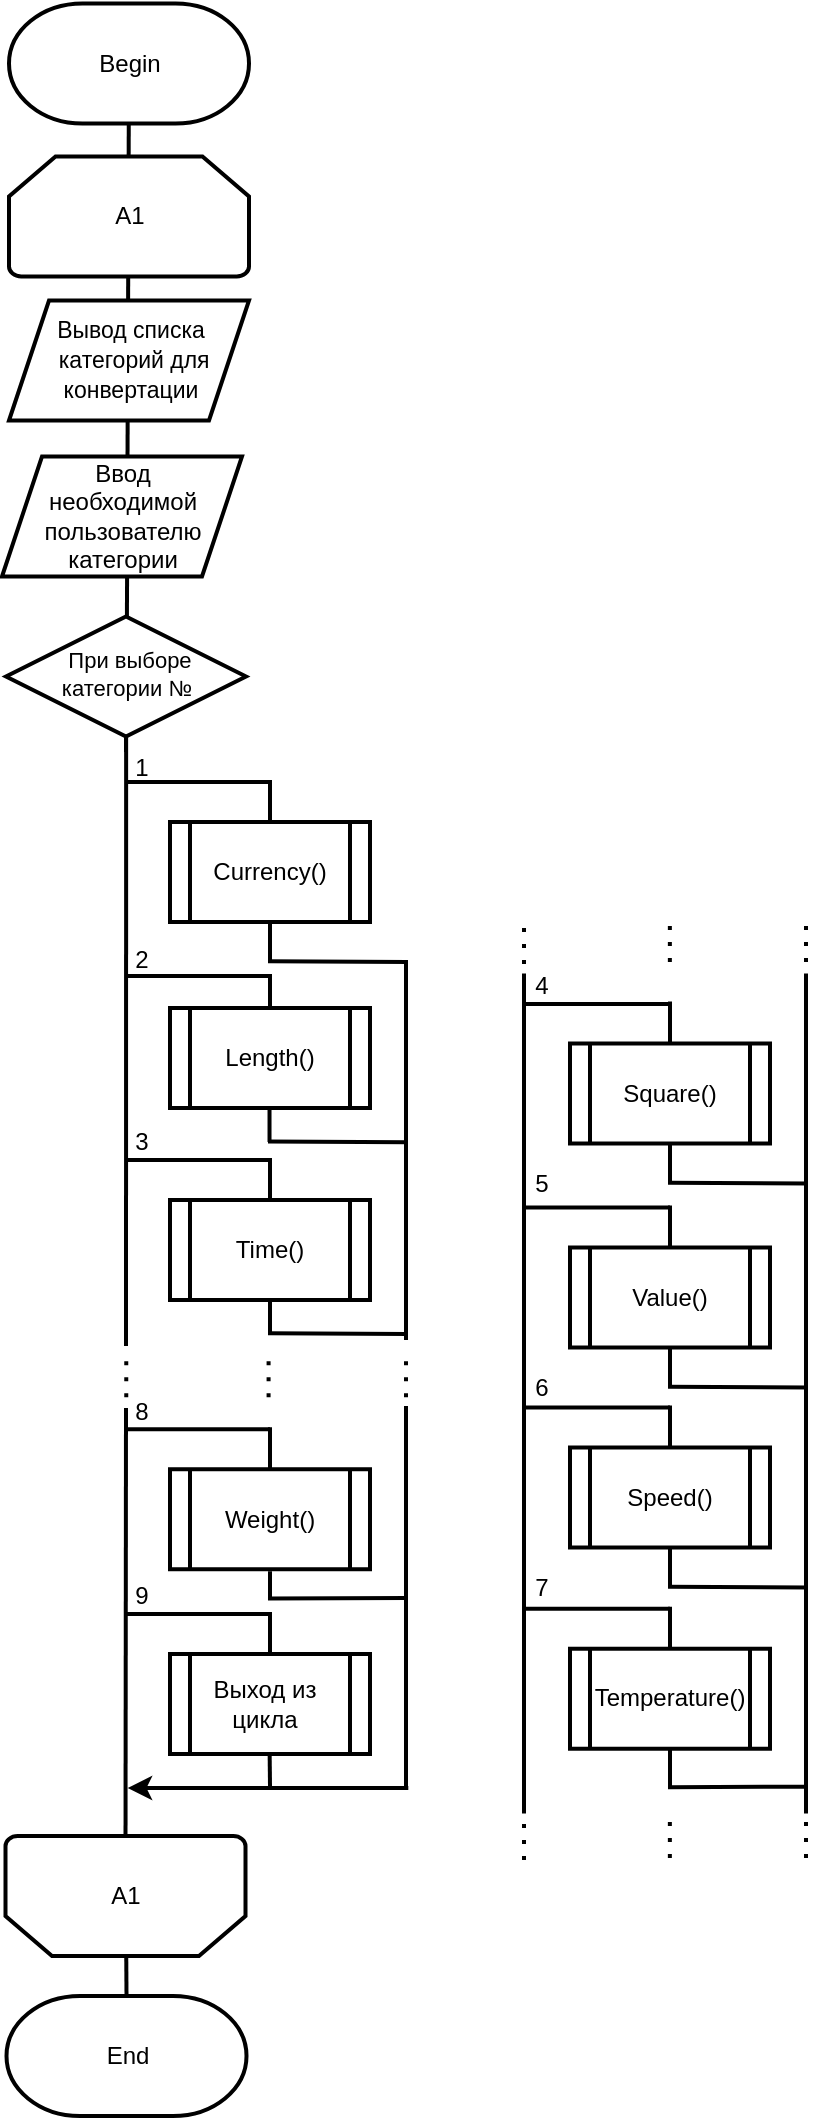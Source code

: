 <mxfile version="15.3.8" type="device"><diagram id="wy78CDU4dseW4tPN3h1v" name="Страница 1"><mxGraphModel dx="1707" dy="2156" grid="1" gridSize="10" guides="1" tooltips="1" connect="1" arrows="1" fold="1" page="1" pageScale="1" pageWidth="827" pageHeight="1169" math="0" shadow="0"><root><mxCell id="0"/><mxCell id="1" parent="0"/><mxCell id="8fwgpn9vTBOaPNOkdutv-55" value="" style="endArrow=none;html=1;strokeWidth=2;exitX=0.5;exitY=1;exitDx=0;exitDy=0;" edge="1" parent="1"><mxGeometry width="50" height="50" relative="1" as="geometry"><mxPoint x="204" y="-476" as="sourcePoint"/><mxPoint x="204" y="-456" as="targetPoint"/></mxGeometry></mxCell><mxCell id="8fwgpn9vTBOaPNOkdutv-122" value="" style="endArrow=none;html=1;fontSize=11;strokeWidth=2;exitX=0.5;exitY=0;exitDx=0;exitDy=0;exitPerimeter=0;entryX=0.5;entryY=1;entryDx=0;entryDy=0;entryPerimeter=0;" edge="1" parent="1" source="8fwgpn9vTBOaPNOkdutv-111" target="8fwgpn9vTBOaPNOkdutv-108"><mxGeometry width="50" height="50" relative="1" as="geometry"><mxPoint x="141.75" y="-195" as="sourcePoint"/><mxPoint x="132.75" y="-210" as="targetPoint"/></mxGeometry></mxCell><mxCell id="8fwgpn9vTBOaPNOkdutv-100" value="" style="endArrow=none;html=1;strokeWidth=2;exitX=0.5;exitY=1;exitDx=0;exitDy=0;" edge="1" parent="1"><mxGeometry width="50" height="50" relative="1" as="geometry"><mxPoint x="203.76" y="-572" as="sourcePoint"/><mxPoint x="203.76" y="-552" as="targetPoint"/></mxGeometry></mxCell><mxCell id="8fwgpn9vTBOaPNOkdutv-98" value="" style="endArrow=none;html=1;strokeWidth=2;" edge="1" parent="1"><mxGeometry width="50" height="50" relative="1" as="geometry"><mxPoint x="204" y="-324" as="sourcePoint"/><mxPoint x="204" y="-337.38" as="targetPoint"/></mxGeometry></mxCell><mxCell id="8fwgpn9vTBOaPNOkdutv-97" value="" style="endArrow=classic;html=1;fontSize=11;strokeWidth=2;" edge="1" parent="1"><mxGeometry width="50" height="50" relative="1" as="geometry"><mxPoint x="273.15" y="-229" as="sourcePoint"/><mxPoint x="132.852" y="-229" as="targetPoint"/></mxGeometry></mxCell><mxCell id="gOnu2BisPi2V8TZvXxsk-10" value="" style="endArrow=none;html=1;strokeWidth=2;startArrow=none;exitX=0.502;exitY=0.983;exitDx=0;exitDy=0;exitPerimeter=0;" parent="1" edge="1" target="gOnu2BisPi2V8TZvXxsk-19" source="8fwgpn9vTBOaPNOkdutv-5"><mxGeometry width="50" height="50" relative="1" as="geometry"><mxPoint x="134" y="-731.25" as="sourcePoint"/><mxPoint x="132" y="-1124.75" as="targetPoint"/></mxGeometry></mxCell><mxCell id="gOnu2BisPi2V8TZvXxsk-19" value="" style="strokeWidth=2;html=1;shape=mxgraph.flowchart.terminator;whiteSpace=wrap;" parent="1" vertex="1"><mxGeometry x="73.5" y="-1121.25" width="120" height="60" as="geometry"/></mxCell><mxCell id="gOnu2BisPi2V8TZvXxsk-25" value="Begin" style="text;html=1;strokeColor=none;fillColor=none;align=center;verticalAlign=middle;whiteSpace=wrap;rounded=0;" parent="1" vertex="1"><mxGeometry x="114" y="-1101.25" width="40" height="20" as="geometry"/></mxCell><mxCell id="KE0fhgbNI6wF5JelYYND-1" value="" style="shape=parallelogram;perimeter=parallelogramPerimeter;whiteSpace=wrap;html=1;fixedSize=1;strokeWidth=2;" parent="1" vertex="1"><mxGeometry x="73.5" y="-972.75" width="120" height="60" as="geometry"/></mxCell><mxCell id="gOnu2BisPi2V8TZvXxsk-22" value="&lt;font style=&quot;font-size: 11.5px&quot;&gt;Вывод списка&lt;br&gt;&amp;nbsp;категорий для конвертации&lt;br&gt;&lt;/font&gt;" style="text;html=1;strokeColor=none;fillColor=none;align=center;verticalAlign=middle;whiteSpace=wrap;rounded=0;strokeWidth=2;" parent="1" vertex="1"><mxGeometry x="81.5" y="-952.75" width="104.5" height="20" as="geometry"/></mxCell><mxCell id="-c5ur8BTVbU362-wR8l0-9" style="edgeStyle=orthogonalEdgeStyle;rounded=0;orthogonalLoop=1;jettySize=auto;html=1;exitX=0.5;exitY=1;exitDx=0;exitDy=0;entryX=0.5;entryY=1;entryDx=0;entryDy=0;" parent="1" edge="1"><mxGeometry relative="1" as="geometry"><mxPoint x="328" y="-551.32" as="targetPoint"/><mxPoint x="328" y="-551.32" as="sourcePoint"/></mxGeometry></mxCell><mxCell id="8fwgpn9vTBOaPNOkdutv-1" value="" style="strokeWidth=2;html=1;shape=mxgraph.flowchart.loop_limit;whiteSpace=wrap;" vertex="1" parent="1"><mxGeometry x="73.5" y="-1044.75" width="120" height="60" as="geometry"/></mxCell><mxCell id="8fwgpn9vTBOaPNOkdutv-2" value="A1&lt;br&gt;" style="text;html=1;strokeColor=none;fillColor=none;align=center;verticalAlign=middle;whiteSpace=wrap;rounded=0;" vertex="1" parent="1"><mxGeometry x="113.5" y="-1024.75" width="40" height="20" as="geometry"/></mxCell><mxCell id="8fwgpn9vTBOaPNOkdutv-3" value="" style="shape=parallelogram;perimeter=parallelogramPerimeter;whiteSpace=wrap;html=1;fixedSize=1;strokeWidth=2;" vertex="1" parent="1"><mxGeometry x="70" y="-894.75" width="120" height="60" as="geometry"/></mxCell><mxCell id="8fwgpn9vTBOaPNOkdutv-4" value="Ввод необходимой пользователю категории" style="text;html=1;strokeColor=none;fillColor=none;align=center;verticalAlign=middle;whiteSpace=wrap;rounded=0;" vertex="1" parent="1"><mxGeometry x="77.75" y="-894.75" width="104.5" height="60" as="geometry"/></mxCell><mxCell id="8fwgpn9vTBOaPNOkdutv-5" value="" style="rhombus;whiteSpace=wrap;html=1;strokeWidth=2;" vertex="1" parent="1"><mxGeometry x="72" y="-814.75" width="120" height="60" as="geometry"/></mxCell><mxCell id="8fwgpn9vTBOaPNOkdutv-8" value="При выборе категории №&amp;nbsp;" style="text;html=1;strokeColor=none;fillColor=none;align=center;verticalAlign=middle;whiteSpace=wrap;rounded=0;fontSize=11;" vertex="1" parent="1"><mxGeometry x="94" y="-795.75" width="80" height="20" as="geometry"/></mxCell><mxCell id="8fwgpn9vTBOaPNOkdutv-11" value="" style="endArrow=none;html=1;strokeWidth=2;startArrow=none;" edge="1" parent="1"><mxGeometry width="50" height="50" relative="1" as="geometry"><mxPoint x="272" y="-420" as="sourcePoint"/><mxPoint x="272" y="-230" as="targetPoint"/></mxGeometry></mxCell><mxCell id="8fwgpn9vTBOaPNOkdutv-14" value="" style="endArrow=none;html=1;strokeWidth=2;entryX=0;entryY=1;entryDx=0;entryDy=0;" edge="1" parent="1"><mxGeometry width="50" height="50" relative="1" as="geometry"><mxPoint x="204" y="-732" as="sourcePoint"/><mxPoint x="132" y="-732" as="targetPoint"/></mxGeometry></mxCell><mxCell id="8fwgpn9vTBOaPNOkdutv-19" value="" style="endArrow=none;html=1;strokeWidth=2;" edge="1" parent="1"><mxGeometry width="50" height="50" relative="1" as="geometry"><mxPoint x="204" y="-703" as="sourcePoint"/><mxPoint x="204" y="-733" as="targetPoint"/></mxGeometry></mxCell><mxCell id="8fwgpn9vTBOaPNOkdutv-21" value="" style="shape=process;whiteSpace=wrap;html=1;backgroundOutline=1;strokeWidth=2;direction=east;" vertex="1" parent="1"><mxGeometry x="154" y="-712" width="100" height="50" as="geometry"/></mxCell><mxCell id="8fwgpn9vTBOaPNOkdutv-22" style="edgeStyle=orthogonalEdgeStyle;rounded=0;orthogonalLoop=1;jettySize=auto;html=1;exitX=0.5;exitY=1;exitDx=0;exitDy=0;strokeWidth=2;" edge="1" parent="1" source="8fwgpn9vTBOaPNOkdutv-8" target="8fwgpn9vTBOaPNOkdutv-8"><mxGeometry relative="1" as="geometry"/></mxCell><mxCell id="8fwgpn9vTBOaPNOkdutv-23" value="" style="endArrow=none;html=1;strokeWidth=2;exitX=0.5;exitY=1;exitDx=0;exitDy=0;exitPerimeter=0;" edge="1" parent="1"><mxGeometry width="50" height="50" relative="1" as="geometry"><mxPoint x="131.75" y="-194" as="sourcePoint"/><mxPoint x="132" y="-419" as="targetPoint"/></mxGeometry></mxCell><mxCell id="8fwgpn9vTBOaPNOkdutv-30" value="1" style="text;html=1;strokeColor=none;fillColor=none;align=center;verticalAlign=middle;whiteSpace=wrap;rounded=0;direction=east;" vertex="1" parent="1"><mxGeometry x="120" y="-749" width="40" height="20" as="geometry"/></mxCell><mxCell id="8fwgpn9vTBOaPNOkdutv-33" value="Currency()" style="text;html=1;strokeColor=none;fillColor=none;align=center;verticalAlign=middle;whiteSpace=wrap;rounded=0;direction=east;" vertex="1" parent="1"><mxGeometry x="184" y="-697" width="40" height="20" as="geometry"/></mxCell><mxCell id="8fwgpn9vTBOaPNOkdutv-41" value="" style="endArrow=none;html=1;strokeWidth=2;entryX=0;entryY=1;entryDx=0;entryDy=0;" edge="1" parent="1"><mxGeometry width="50" height="50" relative="1" as="geometry"><mxPoint x="204" y="-635.0" as="sourcePoint"/><mxPoint x="132" y="-635.0" as="targetPoint"/></mxGeometry></mxCell><mxCell id="8fwgpn9vTBOaPNOkdutv-42" value="" style="endArrow=none;html=1;strokeWidth=2;" edge="1" parent="1"><mxGeometry width="50" height="50" relative="1" as="geometry"><mxPoint x="204" y="-606" as="sourcePoint"/><mxPoint x="204" y="-636" as="targetPoint"/></mxGeometry></mxCell><mxCell id="8fwgpn9vTBOaPNOkdutv-43" value="" style="shape=process;whiteSpace=wrap;html=1;backgroundOutline=1;strokeWidth=2;direction=east;" vertex="1" parent="1"><mxGeometry x="154" y="-619" width="100" height="50" as="geometry"/></mxCell><mxCell id="8fwgpn9vTBOaPNOkdutv-44" value="2" style="text;html=1;strokeColor=none;fillColor=none;align=center;verticalAlign=middle;whiteSpace=wrap;rounded=0;direction=east;" vertex="1" parent="1"><mxGeometry x="120" y="-653" width="40" height="20" as="geometry"/></mxCell><mxCell id="8fwgpn9vTBOaPNOkdutv-45" value="Length()" style="text;html=1;strokeColor=none;fillColor=none;align=center;verticalAlign=middle;whiteSpace=wrap;rounded=0;direction=east;" vertex="1" parent="1"><mxGeometry x="184" y="-604" width="40" height="20" as="geometry"/></mxCell><mxCell id="8fwgpn9vTBOaPNOkdutv-46" value="" style="endArrow=none;html=1;strokeWidth=2;entryX=0;entryY=1;entryDx=0;entryDy=0;" edge="1" parent="1"><mxGeometry width="50" height="50" relative="1" as="geometry"><mxPoint x="273" y="-642" as="sourcePoint"/><mxPoint x="203" y="-642.42" as="targetPoint"/></mxGeometry></mxCell><mxCell id="8fwgpn9vTBOaPNOkdutv-47" value="" style="endArrow=none;html=1;strokeWidth=2;exitX=0.5;exitY=1;exitDx=0;exitDy=0;" edge="1" parent="1" source="8fwgpn9vTBOaPNOkdutv-21"><mxGeometry width="50" height="50" relative="1" as="geometry"><mxPoint x="214" y="-594" as="sourcePoint"/><mxPoint x="204" y="-642" as="targetPoint"/></mxGeometry></mxCell><mxCell id="8fwgpn9vTBOaPNOkdutv-48" value="" style="endArrow=none;html=1;strokeWidth=2;entryX=0;entryY=1;entryDx=0;entryDy=0;" edge="1" parent="1"><mxGeometry width="50" height="50" relative="1" as="geometry"><mxPoint x="204" y="-543" as="sourcePoint"/><mxPoint x="132" y="-543" as="targetPoint"/></mxGeometry></mxCell><mxCell id="8fwgpn9vTBOaPNOkdutv-49" value="" style="endArrow=none;html=1;strokeWidth=2;" edge="1" parent="1"><mxGeometry width="50" height="50" relative="1" as="geometry"><mxPoint x="204" y="-514" as="sourcePoint"/><mxPoint x="204" y="-544" as="targetPoint"/></mxGeometry></mxCell><mxCell id="8fwgpn9vTBOaPNOkdutv-50" value="" style="shape=process;whiteSpace=wrap;html=1;backgroundOutline=1;strokeWidth=2;direction=east;" vertex="1" parent="1"><mxGeometry x="154" y="-523" width="100" height="50" as="geometry"/></mxCell><mxCell id="8fwgpn9vTBOaPNOkdutv-51" value="3" style="text;html=1;strokeColor=none;fillColor=none;align=center;verticalAlign=middle;whiteSpace=wrap;rounded=0;direction=east;" vertex="1" parent="1"><mxGeometry x="120" y="-562" width="40" height="20" as="geometry"/></mxCell><mxCell id="8fwgpn9vTBOaPNOkdutv-52" value="Time()" style="text;html=1;strokeColor=none;fillColor=none;align=center;verticalAlign=middle;whiteSpace=wrap;rounded=0;direction=east;" vertex="1" parent="1"><mxGeometry x="184" y="-508" width="40" height="20" as="geometry"/></mxCell><mxCell id="8fwgpn9vTBOaPNOkdutv-53" value="4" style="text;html=1;strokeColor=none;fillColor=none;align=center;verticalAlign=middle;whiteSpace=wrap;rounded=0;direction=east;" vertex="1" parent="1"><mxGeometry x="320" y="-640" width="40" height="20" as="geometry"/></mxCell><mxCell id="8fwgpn9vTBOaPNOkdutv-54" value="" style="endArrow=none;html=1;strokeWidth=2;entryX=0;entryY=1;entryDx=0;entryDy=0;" edge="1" parent="1"><mxGeometry width="50" height="50" relative="1" as="geometry"><mxPoint x="273" y="-456" as="sourcePoint"/><mxPoint x="203.0" y="-456.42" as="targetPoint"/></mxGeometry></mxCell><mxCell id="8fwgpn9vTBOaPNOkdutv-56" value="" style="endArrow=none;html=1;strokeWidth=2;entryX=0;entryY=1;entryDx=0;entryDy=0;" edge="1" parent="1"><mxGeometry width="50" height="50" relative="1" as="geometry"><mxPoint x="404" y="-621" as="sourcePoint"/><mxPoint x="332" y="-621" as="targetPoint"/></mxGeometry></mxCell><mxCell id="8fwgpn9vTBOaPNOkdutv-57" value="" style="endArrow=none;html=1;strokeWidth=2;" edge="1" parent="1"><mxGeometry width="50" height="50" relative="1" as="geometry"><mxPoint x="404" y="-592.25" as="sourcePoint"/><mxPoint x="404" y="-622.25" as="targetPoint"/></mxGeometry></mxCell><mxCell id="8fwgpn9vTBOaPNOkdutv-58" value="" style="shape=process;whiteSpace=wrap;html=1;backgroundOutline=1;strokeWidth=2;direction=east;" vertex="1" parent="1"><mxGeometry x="354" y="-601.25" width="100" height="50" as="geometry"/></mxCell><mxCell id="8fwgpn9vTBOaPNOkdutv-60" value="Square()" style="text;html=1;strokeColor=none;fillColor=none;align=center;verticalAlign=middle;whiteSpace=wrap;rounded=0;direction=east;" vertex="1" parent="1"><mxGeometry x="384" y="-586.25" width="40" height="20" as="geometry"/></mxCell><mxCell id="8fwgpn9vTBOaPNOkdutv-61" value="5" style="text;html=1;strokeColor=none;fillColor=none;align=center;verticalAlign=middle;whiteSpace=wrap;rounded=0;direction=east;" vertex="1" parent="1"><mxGeometry x="320" y="-541.25" width="40" height="20" as="geometry"/></mxCell><mxCell id="8fwgpn9vTBOaPNOkdutv-62" value="" style="endArrow=none;html=1;strokeWidth=2;entryX=0;entryY=1;entryDx=0;entryDy=0;" edge="1" parent="1"><mxGeometry width="50" height="50" relative="1" as="geometry"><mxPoint x="473" y="-531.25" as="sourcePoint"/><mxPoint x="403.0" y="-531.67" as="targetPoint"/></mxGeometry></mxCell><mxCell id="8fwgpn9vTBOaPNOkdutv-63" value="" style="endArrow=none;html=1;strokeWidth=2;exitX=0.5;exitY=1;exitDx=0;exitDy=0;" edge="1" parent="1" source="8fwgpn9vTBOaPNOkdutv-58"><mxGeometry width="50" height="50" relative="1" as="geometry"><mxPoint x="414" y="-483.25" as="sourcePoint"/><mxPoint x="404" y="-531.25" as="targetPoint"/></mxGeometry></mxCell><mxCell id="8fwgpn9vTBOaPNOkdutv-64" value="" style="endArrow=none;html=1;strokeWidth=2;entryX=0;entryY=1;entryDx=0;entryDy=0;" edge="1" parent="1"><mxGeometry width="50" height="50" relative="1" as="geometry"><mxPoint x="404" y="-519.25" as="sourcePoint"/><mxPoint x="332" y="-519.25" as="targetPoint"/></mxGeometry></mxCell><mxCell id="8fwgpn9vTBOaPNOkdutv-65" value="" style="endArrow=none;html=1;strokeWidth=2;" edge="1" parent="1"><mxGeometry width="50" height="50" relative="1" as="geometry"><mxPoint x="404" y="-490.25" as="sourcePoint"/><mxPoint x="404" y="-520.25" as="targetPoint"/></mxGeometry></mxCell><mxCell id="8fwgpn9vTBOaPNOkdutv-66" value="" style="shape=process;whiteSpace=wrap;html=1;backgroundOutline=1;strokeWidth=2;direction=east;" vertex="1" parent="1"><mxGeometry x="354" y="-499.25" width="100" height="50" as="geometry"/></mxCell><mxCell id="8fwgpn9vTBOaPNOkdutv-68" value="Value()" style="text;html=1;strokeColor=none;fillColor=none;align=center;verticalAlign=middle;whiteSpace=wrap;rounded=0;direction=east;" vertex="1" parent="1"><mxGeometry x="384" y="-484.25" width="40" height="20" as="geometry"/></mxCell><mxCell id="8fwgpn9vTBOaPNOkdutv-69" value="6" style="text;html=1;strokeColor=none;fillColor=none;align=center;verticalAlign=middle;whiteSpace=wrap;rounded=0;direction=east;" vertex="1" parent="1"><mxGeometry x="320" y="-439.25" width="40" height="20" as="geometry"/></mxCell><mxCell id="8fwgpn9vTBOaPNOkdutv-70" value="" style="endArrow=none;html=1;strokeWidth=2;entryX=0;entryY=1;entryDx=0;entryDy=0;" edge="1" parent="1"><mxGeometry width="50" height="50" relative="1" as="geometry"><mxPoint x="473" y="-429.25" as="sourcePoint"/><mxPoint x="403.0" y="-429.67" as="targetPoint"/></mxGeometry></mxCell><mxCell id="8fwgpn9vTBOaPNOkdutv-71" value="" style="endArrow=none;html=1;strokeWidth=2;exitX=0.5;exitY=1;exitDx=0;exitDy=0;" edge="1" parent="1" source="8fwgpn9vTBOaPNOkdutv-66"><mxGeometry width="50" height="50" relative="1" as="geometry"><mxPoint x="414" y="-381.25" as="sourcePoint"/><mxPoint x="404" y="-429.25" as="targetPoint"/></mxGeometry></mxCell><mxCell id="8fwgpn9vTBOaPNOkdutv-72" value="" style="endArrow=none;html=1;strokeWidth=2;entryX=0;entryY=1;entryDx=0;entryDy=0;" edge="1" parent="1"><mxGeometry width="50" height="50" relative="1" as="geometry"><mxPoint x="404" y="-419.25" as="sourcePoint"/><mxPoint x="332" y="-419.25" as="targetPoint"/></mxGeometry></mxCell><mxCell id="8fwgpn9vTBOaPNOkdutv-73" value="" style="endArrow=none;html=1;strokeWidth=2;" edge="1" parent="1"><mxGeometry width="50" height="50" relative="1" as="geometry"><mxPoint x="404" y="-390.25" as="sourcePoint"/><mxPoint x="404" y="-420.25" as="targetPoint"/></mxGeometry></mxCell><mxCell id="8fwgpn9vTBOaPNOkdutv-74" value="" style="shape=process;whiteSpace=wrap;html=1;backgroundOutline=1;strokeWidth=2;direction=east;" vertex="1" parent="1"><mxGeometry x="354" y="-399.25" width="100" height="50" as="geometry"/></mxCell><mxCell id="8fwgpn9vTBOaPNOkdutv-76" value="Speed()" style="text;html=1;strokeColor=none;fillColor=none;align=center;verticalAlign=middle;whiteSpace=wrap;rounded=0;direction=east;" vertex="1" parent="1"><mxGeometry x="384" y="-384.25" width="40" height="20" as="geometry"/></mxCell><mxCell id="8fwgpn9vTBOaPNOkdutv-77" value="7" style="text;html=1;strokeColor=none;fillColor=none;align=center;verticalAlign=middle;whiteSpace=wrap;rounded=0;direction=east;" vertex="1" parent="1"><mxGeometry x="320" y="-339.25" width="40" height="20" as="geometry"/></mxCell><mxCell id="8fwgpn9vTBOaPNOkdutv-78" value="" style="endArrow=none;html=1;strokeWidth=2;entryX=0;entryY=1;entryDx=0;entryDy=0;" edge="1" parent="1"><mxGeometry width="50" height="50" relative="1" as="geometry"><mxPoint x="473" y="-329.25" as="sourcePoint"/><mxPoint x="403.0" y="-329.67" as="targetPoint"/></mxGeometry></mxCell><mxCell id="8fwgpn9vTBOaPNOkdutv-79" value="" style="endArrow=none;html=1;strokeWidth=2;exitX=0.5;exitY=1;exitDx=0;exitDy=0;" edge="1" parent="1" source="8fwgpn9vTBOaPNOkdutv-74"><mxGeometry width="50" height="50" relative="1" as="geometry"><mxPoint x="414" y="-281.25" as="sourcePoint"/><mxPoint x="404" y="-329.25" as="targetPoint"/></mxGeometry></mxCell><mxCell id="8fwgpn9vTBOaPNOkdutv-80" value="" style="endArrow=none;html=1;strokeWidth=2;entryX=0;entryY=1;entryDx=0;entryDy=0;" edge="1" parent="1"><mxGeometry width="50" height="50" relative="1" as="geometry"><mxPoint x="404" y="-318.63" as="sourcePoint"/><mxPoint x="332" y="-318.63" as="targetPoint"/></mxGeometry></mxCell><mxCell id="8fwgpn9vTBOaPNOkdutv-81" value="" style="endArrow=none;html=1;strokeWidth=2;" edge="1" parent="1"><mxGeometry width="50" height="50" relative="1" as="geometry"><mxPoint x="404" y="-289.63" as="sourcePoint"/><mxPoint x="404" y="-319.63" as="targetPoint"/></mxGeometry></mxCell><mxCell id="8fwgpn9vTBOaPNOkdutv-82" value="" style="shape=process;whiteSpace=wrap;html=1;backgroundOutline=1;strokeWidth=2;direction=east;" vertex="1" parent="1"><mxGeometry x="354" y="-298.63" width="100" height="50" as="geometry"/></mxCell><mxCell id="8fwgpn9vTBOaPNOkdutv-84" value="Temperature()" style="text;html=1;strokeColor=none;fillColor=none;align=center;verticalAlign=middle;whiteSpace=wrap;rounded=0;direction=east;" vertex="1" parent="1"><mxGeometry x="384" y="-283.63" width="40" height="20" as="geometry"/></mxCell><mxCell id="8fwgpn9vTBOaPNOkdutv-85" value="8" style="text;html=1;strokeColor=none;fillColor=none;align=center;verticalAlign=middle;whiteSpace=wrap;rounded=0;direction=east;" vertex="1" parent="1"><mxGeometry x="120" y="-427.38" width="40" height="20" as="geometry"/></mxCell><mxCell id="8fwgpn9vTBOaPNOkdutv-86" value="" style="endArrow=none;html=1;strokeWidth=2;entryX=0;entryY=1;entryDx=0;entryDy=0;" edge="1" parent="1"><mxGeometry width="50" height="50" relative="1" as="geometry"><mxPoint x="473" y="-229.63" as="sourcePoint"/><mxPoint x="403.0" y="-229.43" as="targetPoint"/></mxGeometry></mxCell><mxCell id="8fwgpn9vTBOaPNOkdutv-87" value="" style="endArrow=none;html=1;strokeWidth=2;exitX=0.5;exitY=1;exitDx=0;exitDy=0;" edge="1" parent="1" source="8fwgpn9vTBOaPNOkdutv-82"><mxGeometry width="50" height="50" relative="1" as="geometry"><mxPoint x="414" y="-180.63" as="sourcePoint"/><mxPoint x="404" y="-228.63" as="targetPoint"/></mxGeometry></mxCell><mxCell id="8fwgpn9vTBOaPNOkdutv-88" value="" style="endArrow=none;html=1;strokeWidth=2;entryX=0;entryY=1;entryDx=0;entryDy=0;" edge="1" parent="1"><mxGeometry width="50" height="50" relative="1" as="geometry"><mxPoint x="204" y="-408.38" as="sourcePoint"/><mxPoint x="132" y="-408.38" as="targetPoint"/></mxGeometry></mxCell><mxCell id="8fwgpn9vTBOaPNOkdutv-89" value="" style="endArrow=none;html=1;strokeWidth=2;" edge="1" parent="1"><mxGeometry width="50" height="50" relative="1" as="geometry"><mxPoint x="204" y="-379.38" as="sourcePoint"/><mxPoint x="204" y="-409.38" as="targetPoint"/></mxGeometry></mxCell><mxCell id="8fwgpn9vTBOaPNOkdutv-90" value="" style="shape=process;whiteSpace=wrap;html=1;backgroundOutline=1;strokeWidth=2;direction=east;" vertex="1" parent="1"><mxGeometry x="154" y="-388.38" width="100" height="50" as="geometry"/></mxCell><mxCell id="8fwgpn9vTBOaPNOkdutv-92" value="Weight()" style="text;html=1;strokeColor=none;fillColor=none;align=center;verticalAlign=middle;whiteSpace=wrap;rounded=0;direction=east;" vertex="1" parent="1"><mxGeometry x="184" y="-373.38" width="40" height="20" as="geometry"/></mxCell><mxCell id="8fwgpn9vTBOaPNOkdutv-99" value="" style="endArrow=none;html=1;strokeWidth=2;entryX=0;entryY=1;entryDx=0;entryDy=0;" edge="1" parent="1"><mxGeometry width="50" height="50" relative="1" as="geometry"><mxPoint x="273" y="-551.82" as="sourcePoint"/><mxPoint x="203" y="-552.24" as="targetPoint"/></mxGeometry></mxCell><mxCell id="8fwgpn9vTBOaPNOkdutv-101" value="" style="endArrow=none;html=1;strokeWidth=2;" edge="1" parent="1"><mxGeometry width="50" height="50" relative="1" as="geometry"><mxPoint x="204" y="-230" as="sourcePoint"/><mxPoint x="203.71" y="-256.31" as="targetPoint"/></mxGeometry></mxCell><mxCell id="8fwgpn9vTBOaPNOkdutv-102" value="" style="endArrow=none;html=1;strokeWidth=2;entryX=0;entryY=1;entryDx=0;entryDy=0;" edge="1" parent="1"><mxGeometry width="50" height="50" relative="1" as="geometry"><mxPoint x="204" y="-316.0" as="sourcePoint"/><mxPoint x="132" y="-316.0" as="targetPoint"/></mxGeometry></mxCell><mxCell id="8fwgpn9vTBOaPNOkdutv-103" value="" style="endArrow=none;html=1;strokeWidth=2;" edge="1" parent="1"><mxGeometry width="50" height="50" relative="1" as="geometry"><mxPoint x="204" y="-287.0" as="sourcePoint"/><mxPoint x="204" y="-317.0" as="targetPoint"/></mxGeometry></mxCell><mxCell id="8fwgpn9vTBOaPNOkdutv-104" value="" style="shape=process;whiteSpace=wrap;html=1;backgroundOutline=1;strokeWidth=2;direction=east;" vertex="1" parent="1"><mxGeometry x="154" y="-296" width="100" height="50" as="geometry"/></mxCell><mxCell id="8fwgpn9vTBOaPNOkdutv-105" value="Выход из цикла" style="text;html=1;strokeColor=none;fillColor=none;align=center;verticalAlign=middle;whiteSpace=wrap;rounded=0;direction=east;" vertex="1" parent="1"><mxGeometry x="173" y="-281" width="56.5" height="20" as="geometry"/></mxCell><mxCell id="8fwgpn9vTBOaPNOkdutv-106" value="" style="endArrow=none;html=1;strokeWidth=2;entryX=0;entryY=1;entryDx=0;entryDy=0;" edge="1" parent="1"><mxGeometry width="50" height="50" relative="1" as="geometry"><mxPoint x="273" y="-324" as="sourcePoint"/><mxPoint x="203.0" y="-323.8" as="targetPoint"/></mxGeometry></mxCell><mxCell id="8fwgpn9vTBOaPNOkdutv-107" value="9" style="text;html=1;strokeColor=none;fillColor=none;align=center;verticalAlign=middle;whiteSpace=wrap;rounded=0;direction=east;" vertex="1" parent="1"><mxGeometry x="120" y="-335" width="40" height="20" as="geometry"/></mxCell><mxCell id="8fwgpn9vTBOaPNOkdutv-108" value="A1" style="strokeWidth=2;html=1;shape=mxgraph.flowchart.loop_limit;whiteSpace=wrap;direction=west;" vertex="1" parent="1"><mxGeometry x="71.75" y="-205" width="120" height="60" as="geometry"/></mxCell><mxCell id="8fwgpn9vTBOaPNOkdutv-111" value="" style="strokeWidth=2;html=1;shape=mxgraph.flowchart.terminator;whiteSpace=wrap;" vertex="1" parent="1"><mxGeometry x="72.25" y="-125" width="120" height="60" as="geometry"/></mxCell><mxCell id="8fwgpn9vTBOaPNOkdutv-112" value="End" style="text;html=1;strokeColor=none;fillColor=none;align=center;verticalAlign=middle;whiteSpace=wrap;rounded=0;" vertex="1" parent="1"><mxGeometry x="112.75" y="-105" width="40" height="20" as="geometry"/></mxCell><mxCell id="8fwgpn9vTBOaPNOkdutv-115" value="" style="endArrow=none;html=1;fontSize=11;strokeWidth=2;entryX=0.5;entryY=1;entryDx=0;entryDy=0;" edge="1" parent="1" target="8fwgpn9vTBOaPNOkdutv-5"><mxGeometry width="50" height="50" relative="1" as="geometry"><mxPoint x="132" y="-747" as="sourcePoint"/><mxPoint x="120" y="-761.25" as="targetPoint"/></mxGeometry></mxCell><mxCell id="8fwgpn9vTBOaPNOkdutv-121" value="" style="endArrow=none;dashed=1;html=1;dashPattern=1 3;strokeWidth=2;fontSize=11;" edge="1" parent="1"><mxGeometry width="50" height="50" relative="1" as="geometry"><mxPoint x="203.29" y="-424.38" as="sourcePoint"/><mxPoint x="203.29" y="-444.38" as="targetPoint"/></mxGeometry></mxCell><mxCell id="8fwgpn9vTBOaPNOkdutv-126" value="" style="endArrow=none;html=1;strokeWidth=2;startArrow=none;" edge="1" parent="1"><mxGeometry width="50" height="50" relative="1" as="geometry"><mxPoint x="331" y="-636.25" as="sourcePoint"/><mxPoint x="331" y="-216.25" as="targetPoint"/></mxGeometry></mxCell><mxCell id="8fwgpn9vTBOaPNOkdutv-127" value="" style="endArrow=none;html=1;strokeWidth=2;startArrow=none;" edge="1" parent="1"><mxGeometry width="50" height="50" relative="1" as="geometry"><mxPoint x="472" y="-636.25" as="sourcePoint"/><mxPoint x="472" y="-216.25" as="targetPoint"/></mxGeometry></mxCell><mxCell id="8fwgpn9vTBOaPNOkdutv-128" value="" style="endArrow=none;dashed=1;html=1;dashPattern=1 3;strokeWidth=2;fontSize=11;" edge="1" parent="1"><mxGeometry width="50" height="50" relative="1" as="geometry"><mxPoint x="132.13" y="-424.38" as="sourcePoint"/><mxPoint x="132.13" y="-444.38" as="targetPoint"/></mxGeometry></mxCell><mxCell id="8fwgpn9vTBOaPNOkdutv-129" value="" style="endArrow=none;html=1;strokeWidth=2;" edge="1" parent="1"><mxGeometry width="50" height="50" relative="1" as="geometry"><mxPoint x="132" y="-450" as="sourcePoint"/><mxPoint x="132.08" y="-755.5" as="targetPoint"/></mxGeometry></mxCell><mxCell id="8fwgpn9vTBOaPNOkdutv-130" value="" style="endArrow=none;dashed=1;html=1;dashPattern=1 3;strokeWidth=2;fontSize=11;" edge="1" parent="1"><mxGeometry width="50" height="50" relative="1" as="geometry"><mxPoint x="272.0" y="-424.38" as="sourcePoint"/><mxPoint x="272.0" y="-444.38" as="targetPoint"/></mxGeometry></mxCell><mxCell id="8fwgpn9vTBOaPNOkdutv-131" value="" style="endArrow=none;html=1;strokeWidth=2;startArrow=none;" edge="1" parent="1"><mxGeometry width="50" height="50" relative="1" as="geometry"><mxPoint x="272" y="-643" as="sourcePoint"/><mxPoint x="272" y="-453" as="targetPoint"/></mxGeometry></mxCell><mxCell id="8fwgpn9vTBOaPNOkdutv-132" value="" style="endArrow=none;dashed=1;html=1;dashPattern=1 3;strokeWidth=2;fontSize=11;" edge="1" parent="1"><mxGeometry width="50" height="50" relative="1" as="geometry"><mxPoint x="331" y="-641.0" as="sourcePoint"/><mxPoint x="331" y="-661" as="targetPoint"/></mxGeometry></mxCell><mxCell id="8fwgpn9vTBOaPNOkdutv-133" value="" style="endArrow=none;dashed=1;html=1;dashPattern=1 3;strokeWidth=2;fontSize=11;" edge="1" parent="1"><mxGeometry width="50" height="50" relative="1" as="geometry"><mxPoint x="403.93" y="-642.0" as="sourcePoint"/><mxPoint x="403.93" y="-662" as="targetPoint"/></mxGeometry></mxCell><mxCell id="8fwgpn9vTBOaPNOkdutv-134" value="" style="endArrow=none;dashed=1;html=1;dashPattern=1 3;strokeWidth=2;fontSize=11;" edge="1" parent="1"><mxGeometry width="50" height="50" relative="1" as="geometry"><mxPoint x="472.0" y="-642.0" as="sourcePoint"/><mxPoint x="472.0" y="-662" as="targetPoint"/></mxGeometry></mxCell><mxCell id="8fwgpn9vTBOaPNOkdutv-135" value="" style="endArrow=none;dashed=1;html=1;dashPattern=1 3;strokeWidth=2;fontSize=11;" edge="1" parent="1"><mxGeometry width="50" height="50" relative="1" as="geometry"><mxPoint x="331" y="-193" as="sourcePoint"/><mxPoint x="331" y="-213" as="targetPoint"/></mxGeometry></mxCell><mxCell id="8fwgpn9vTBOaPNOkdutv-136" value="" style="endArrow=none;dashed=1;html=1;dashPattern=1 3;strokeWidth=2;fontSize=11;" edge="1" parent="1"><mxGeometry width="50" height="50" relative="1" as="geometry"><mxPoint x="403.93" y="-194" as="sourcePoint"/><mxPoint x="403.93" y="-214" as="targetPoint"/></mxGeometry></mxCell><mxCell id="8fwgpn9vTBOaPNOkdutv-137" value="" style="endArrow=none;dashed=1;html=1;dashPattern=1 3;strokeWidth=2;fontSize=11;" edge="1" parent="1"><mxGeometry width="50" height="50" relative="1" as="geometry"><mxPoint x="472" y="-194" as="sourcePoint"/><mxPoint x="472" y="-214" as="targetPoint"/></mxGeometry></mxCell></root></mxGraphModel></diagram></mxfile>